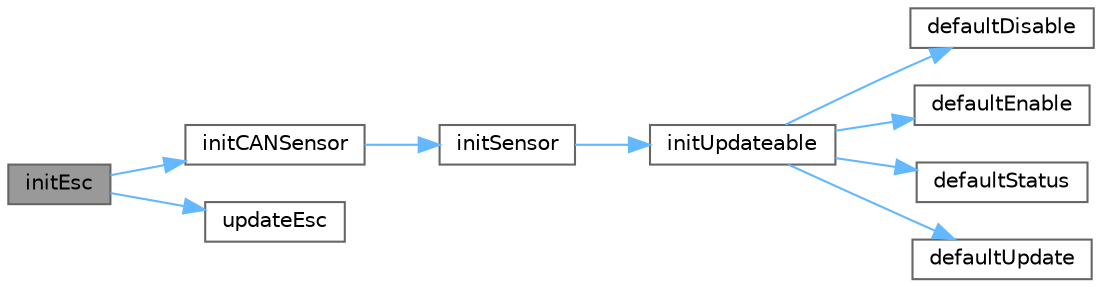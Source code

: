 digraph "initEsc"
{
 // LATEX_PDF_SIZE
  bgcolor="transparent";
  edge [fontname=Helvetica,fontsize=10,labelfontname=Helvetica,labelfontsize=10];
  node [fontname=Helvetica,fontsize=10,shape=box,height=0.2,width=0.4];
  rankdir="LR";
  Node1 [label="initEsc",height=0.2,width=0.4,color="gray40", fillcolor="grey60", style="filled", fontcolor="black",tooltip="Initializes the ESC with the given frequency."];
  Node1 -> Node2 [color="steelblue1",style="solid"];
  Node2 [label="initCANSensor",height=0.2,width=0.4,color="grey40", fillcolor="white", style="filled",URL="$CANSensor_8c.html#a0331142dd6c26bd37590734c174cb274",tooltip="Initializes a CAN sensor with the given parameters."];
  Node2 -> Node3 [color="steelblue1",style="solid"];
  Node3 [label="initSensor",height=0.2,width=0.4,color="grey40", fillcolor="white", style="filled",URL="$Sensor_8c.html#afa23c62d6ac2176a3ab170f42bce0663",tooltip="Initializes a sensor with the given parameters."];
  Node3 -> Node4 [color="steelblue1",style="solid"];
  Node4 [label="initUpdateable",height=0.2,width=0.4,color="grey40", fillcolor="white", style="filled",URL="$Updateable_8c.html#aaad6c964e32bb05093b5e551856837b4",tooltip=" "];
  Node4 -> Node5 [color="steelblue1",style="solid"];
  Node5 [label="defaultDisable",height=0.2,width=0.4,color="grey40", fillcolor="white", style="filled",URL="$Updateable_8c.html#a1c9a6406589ec57eb31ce5f718926658",tooltip="Default disable function for Updateable objects."];
  Node4 -> Node6 [color="steelblue1",style="solid"];
  Node6 [label="defaultEnable",height=0.2,width=0.4,color="grey40", fillcolor="white", style="filled",URL="$Updateable_8c.html#a1a19c1371c1aec5ea56ba51f17f25ca8",tooltip="Default enable function for Updateable objects."];
  Node4 -> Node7 [color="steelblue1",style="solid"];
  Node7 [label="defaultStatus",height=0.2,width=0.4,color="grey40", fillcolor="white", style="filled",URL="$Updateable_8c.html#a943588fcfca4806e1db6bd9cd2399d23",tooltip="Default status function for Updateable objects."];
  Node4 -> Node8 [color="steelblue1",style="solid"];
  Node8 [label="defaultUpdate",height=0.2,width=0.4,color="grey40", fillcolor="white", style="filled",URL="$Updateable_8c.html#a6cf9090337753427d50057ee2984ec3e",tooltip="Default update function for Updateable objects."];
  Node1 -> Node9 [color="steelblue1",style="solid"];
  Node9 [label="updateEsc",height=0.2,width=0.4,color="grey40", fillcolor="white", style="filled",URL="$Esc_8c.html#a2341be410f98db76ae4ff696ce496cce",tooltip="Updates the ESC data."];
}
